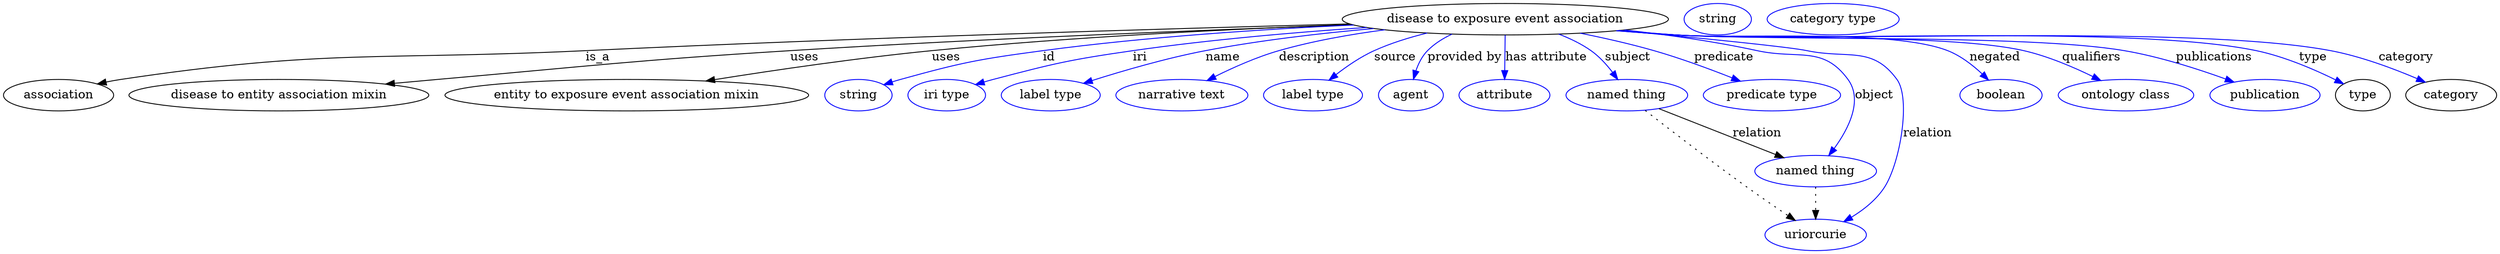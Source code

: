 digraph {
	graph [bb="0,0,2851,283"];
	node [label="\N"];
	"disease to exposure event association"	 [height=0.5,
		label="disease to exposure event association",
		pos="1718,265",
		width=5.1815];
	association	 [height=0.5,
		pos="63.044,178",
		width=1.7512];
	"disease to exposure event association" -> association	 [label=is_a,
		lp="685.04,221.5",
		pos="e,108.11,190.61 1537.8,260.29 1329.1,254.49 975.11,243.59 671.04,229 432.65,217.56 370.92,232.43 135.04,196 129.55,195.15 123.87,\
194.08 118.21,192.88"];
	"disease to entity association mixin"	 [height=0.5,
		pos="316.04,178",
		width=4.7662];
	"disease to exposure event association" -> "disease to entity association mixin"	 [label=uses,
		lp="924.54,221.5",
		pos="e,439.18,190.56 1542.2,258.99 1378,252.96 1126.3,242.61 908.04,229 725.15,217.6 679.56,212.4 497.04,196 481.55,194.61 465.31,193.08 \
449.19,191.53"];
	"entity to exposure event association mixin"	 [height=0.5,
		pos="714.04,178",
		width=5.7773];
	"disease to exposure event association" -> "entity to exposure event association mixin"	 [label=uses,
		lp="1075.5,221.5",
		pos="e,807.1,194.13 1539.7,259.71 1407,254.69 1221.4,245.39 1059,229 977.37,220.75 885.44,206.93 817.02,195.76"];
	id	 [color=blue,
		height=0.5,
		label=string,
		pos="978.04,178",
		width=1.0652];
	"disease to exposure event association" -> id	 [color=blue,
		label=id,
		lp="1195,221.5",
		pos="e,1007.2,189.79 1542.3,258.94 1438.8,253.9 1305.6,244.89 1188,229 1115.2,219.16 1096.7,216.3 1026,196 1023.1,195.14 1020,194.18 \
1016.9,193.17",
		style=solid];
	iri	 [color=blue,
		height=0.5,
		label="iri type",
		pos="1079,178",
		width=1.2277];
	"disease to exposure event association" -> iri	 [color=blue,
		label=iri,
		lp="1305,221.5",
		pos="e,1112.2,190 1558.6,255.6 1479.7,249.87 1383.1,241.25 1297,229 1223,218.46 1204.3,215.4 1132,196 1128.7,195.1 1125.3,194.11 1121.8,\
193.06",
		style=solid];
	name	 [color=blue,
		height=0.5,
		label="label type",
		pos="1198,178",
		width=1.5707];
	"disease to exposure event association" -> name	 [color=blue,
		label=name,
		lp="1396,221.5",
		pos="e,1236.8,191.23 1565.3,254.64 1505.8,249.13 1437.4,240.93 1376,229 1331.5,220.34 1281.9,205.71 1246.4,194.34",
		style=solid];
	description	 [color=blue,
		height=0.5,
		label="narrative text",
		pos="1348,178",
		width=2.0943];
	"disease to exposure event association" -> description	 [color=blue,
		label=description,
		lp="1498,221.5",
		pos="e,1377.6,194.82 1576.2,253.3 1537.1,247.96 1495,240.21 1457,229 1432.7,221.81 1407,209.97 1386.6,199.51",
		style=solid];
	source	 [color=blue,
		height=0.5,
		label="label type",
		pos="1498,178",
		width=1.5707];
	"disease to exposure event association" -> source	 [color=blue,
		label=source,
		lp="1591.5,221.5",
		pos="e,1516.9,195.24 1625.8,249.24 1605.9,244.14 1585.4,237.52 1567,229 1552,222.01 1537,211.45 1524.8,201.76",
		style=solid];
	"provided by"	 [color=blue,
		height=0.5,
		label=agent,
		pos="1610,178",
		width=1.0291];
	"disease to exposure event association" -> "provided by"	 [color=blue,
		label="provided by",
		lp="1671.5,221.5",
		pos="e,1613,196.01 1656.4,247.98 1646.3,243.1 1636.7,236.89 1629,229 1622.9,222.64 1618.7,214.09 1615.8,205.81",
		style=solid];
	"has attribute"	 [color=blue,
		height=0.5,
		label=attribute,
		pos="1717,178",
		width=1.4443];
	"disease to exposure event association" -> "has attribute"	 [color=blue,
		label="has attribute",
		lp="1765,221.5",
		pos="e,1717.3,196 1717.8,246.97 1717.7,235.19 1717.5,219.56 1717.4,206.16",
		style=solid];
	subject	 [color=blue,
		height=0.5,
		label="named thing",
		pos="1857,178",
		width=1.9318];
	"disease to exposure event association" -> subject	 [color=blue,
		label=subject,
		lp="1858.5,221.5",
		pos="e,1846.1,196.15 1780.2,247.95 1792.7,242.96 1805.3,236.72 1816,229 1825.3,222.37 1833.6,213.14 1840.2,204.34",
		style=solid];
	predicate	 [color=blue,
		height=0.5,
		label="predicate type",
		pos="2023,178",
		width=2.1845];
	"disease to exposure event association" -> predicate	 [color=blue,
		label=predicate,
		lp="1968.5,221.5",
		pos="e,1985.7,194 1806.6,249.11 1833.3,243.57 1862.6,236.78 1889,229 1918.6,220.33 1950.9,208.13 1976.3,197.83",
		style=solid];
	object	 [color=blue,
		height=0.5,
		label="named thing",
		pos="2074,91",
		width=1.9318];
	"disease to exposure event association" -> object	 [color=blue,
		label=object,
		lp="2141.5,178",
		pos="e,2089.7,108.83 1856.7,252.94 1904.7,247.4 1958.5,239.63 2007,229 2054.4,218.63 2082.4,235.13 2111,196 2128.5,172.21 2112,139.5 \
2095.8,116.94",
		style=solid];
	relation	 [color=blue,
		height=0.5,
		label=uriorcurie,
		pos="2074,18",
		width=1.6068];
	"disease to exposure event association" -> relation	 [color=blue,
		label=relation,
		lp="2202,134.5",
		pos="e,2106.9,33.068 1851.7,252.41 1940,243.86 2043.2,233.35 2064,229 2111.5,219.11 2139.4,235.13 2168,196 2184.4,173.65 2170.4,100.35 \
2153,73 2143.9,58.638 2129.5,46.998 2115.5,38.187",
		style=solid];
	negated	 [color=blue,
		height=0.5,
		label=boolean,
		pos="2286,178",
		width=1.2999];
	"disease to exposure event association" -> negated	 [color=blue,
		label=negated,
		lp="2279,221.5",
		pos="e,2271.1,195.29 1850,252.26 1871.4,250.38 1893.3,248.55 1914,247 1983.1,241.83 2160.7,254.49 2225,229 2239.6,223.23 2253.2,212.56 \
2263.9,202.46",
		style=solid];
	qualifiers	 [color=blue,
		height=0.5,
		label="ontology class",
		pos="2428,178",
		width=2.1484];
	"disease to exposure event association" -> qualifiers	 [color=blue,
		label=qualifiers,
		lp="2389,221.5",
		pos="e,2398.1,194.85 1848.7,252.15 1870.5,250.25 1892.9,248.45 1914,247 2002.4,240.95 2225.8,249.16 2312,229 2338.8,222.73 2367.2,210.41 \
2389.1,199.44",
		style=solid];
	publications	 [color=blue,
		height=0.5,
		label=publication,
		pos="2586,178",
		width=1.7512];
	"disease to exposure event association" -> publications	 [color=blue,
		label=publications,
		lp="2529,221.5",
		pos="e,2549.8,192.78 1847.9,252.03 1870,250.13 1892.6,248.36 1914,247 2027.9,239.78 2314.7,248.61 2427,229 2466.1,222.19 2508.8,208.11 \
2540.1,196.47",
		style=solid];
	type	 [height=0.5,
		pos="2698,178",
		width=0.86659];
	"disease to exposure event association" -> type	 [color=blue,
		label=type,
		lp="2642,221.5",
		pos="e,2675.3,190.74 1846.8,251.98 1869.2,250.06 1892.3,248.29 1914,247 2061.2,238.26 2432.8,259.29 2577,229 2608.8,222.34 2642.6,207.35 \
2666.3,195.34",
		style=solid];
	category	 [height=0.5,
		pos="2799,178",
		width=1.4443];
	"disease to exposure event association" -> category	 [color=blue,
		label=category,
		lp="2745,221.5",
		pos="e,2768.6,192.68 1846.6,251.95 1869,250.02 1892.2,248.26 1914,247 2080,237.39 2498.8,260.44 2662,229 2695.9,222.48 2732.4,208.53 \
2759.2,196.86",
		style=solid];
	subject -> object	 [label=relation,
		lp="2007,134.5",
		pos="e,2036.3,106.13 1894.8,162.85 1931.5,148.14 1987.3,125.78 2026.9,109.91"];
	subject -> relation	 [pos="e,2049.7,34.587 1879.3,160.61 1906.4,139.54 1953.7,103.12 1995,73 2010,62.085 2026.9,50.298 2041.1,40.446",
		style=dotted];
	object -> relation	 [pos="e,2074,36.09 2074,72.955 2074,64.883 2074,55.176 2074,46.182",
		style=dotted];
	association_type	 [color=blue,
		height=0.5,
		label=string,
		pos="1961,265",
		width=1.0652];
	association_category	 [color=blue,
		height=0.5,
		label="category type",
		pos="2093,265",
		width=2.0943];
}
